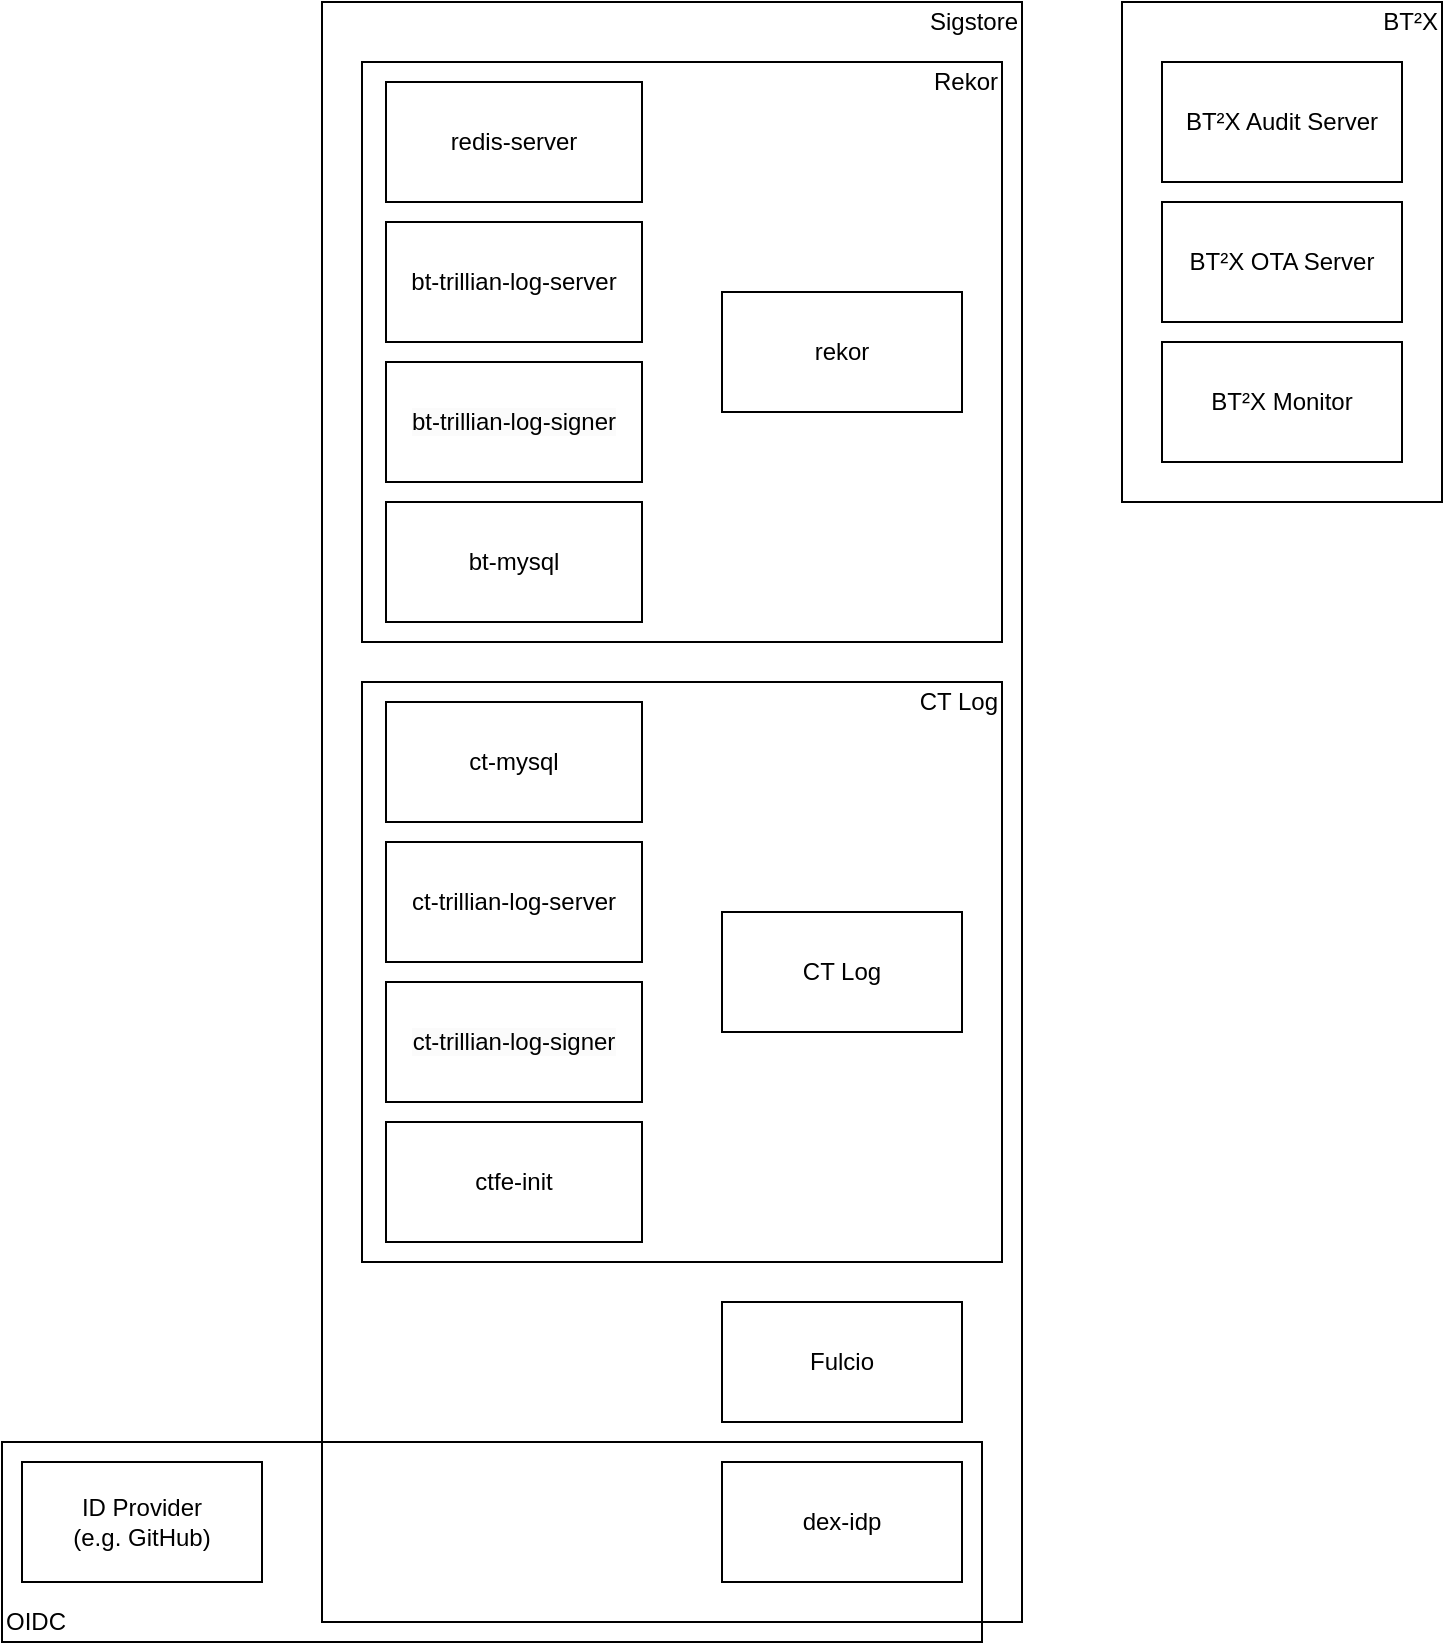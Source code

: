 <mxfile version="24.7.8">
  <diagram name="Page-1" id="JuEx3VDxohhKdRS4J8Q9">
    <mxGraphModel dx="1583" dy="501" grid="1" gridSize="10" guides="1" tooltips="1" connect="1" arrows="1" fold="1" page="1" pageScale="1" pageWidth="850" pageHeight="1100" math="0" shadow="0">
      <root>
        <mxCell id="0" />
        <mxCell id="1" parent="0" />
        <mxCell id="VWizk5HHo87OJSUjZ4Rr-25" value="" style="rounded=0;whiteSpace=wrap;html=1;fillColor=none;" vertex="1" parent="1">
          <mxGeometry x="-80" y="190" width="350" height="810" as="geometry" />
        </mxCell>
        <mxCell id="VWizk5HHo87OJSUjZ4Rr-21" value="" style="rounded=0;whiteSpace=wrap;html=1;fillColor=none;" vertex="1" parent="1">
          <mxGeometry x="-60" y="530" width="320" height="290" as="geometry" />
        </mxCell>
        <mxCell id="VWizk5HHo87OJSUjZ4Rr-20" value="" style="rounded=0;whiteSpace=wrap;html=1;fillColor=none;" vertex="1" parent="1">
          <mxGeometry x="-60" y="220" width="320" height="290" as="geometry" />
        </mxCell>
        <mxCell id="VWizk5HHo87OJSUjZ4Rr-1" value="rekor" style="rounded=0;whiteSpace=wrap;html=1;" vertex="1" parent="1">
          <mxGeometry x="120" y="335" width="120" height="60" as="geometry" />
        </mxCell>
        <mxCell id="VWizk5HHo87OJSUjZ4Rr-2" value="Fulcio" style="rounded=0;whiteSpace=wrap;html=1;" vertex="1" parent="1">
          <mxGeometry x="120" y="840" width="120" height="60" as="geometry" />
        </mxCell>
        <mxCell id="VWizk5HHo87OJSUjZ4Rr-3" value="CT Log" style="rounded=0;whiteSpace=wrap;html=1;" vertex="1" parent="1">
          <mxGeometry x="120" y="645" width="120" height="60" as="geometry" />
        </mxCell>
        <mxCell id="VWizk5HHo87OJSUjZ4Rr-4" value="dex-idp" style="rounded=0;whiteSpace=wrap;html=1;" vertex="1" parent="1">
          <mxGeometry x="120" y="920" width="120" height="60" as="geometry" />
        </mxCell>
        <mxCell id="VWizk5HHo87OJSUjZ4Rr-5" value="BT²X Audit Server" style="rounded=0;whiteSpace=wrap;html=1;" vertex="1" parent="1">
          <mxGeometry x="340" y="220" width="120" height="60" as="geometry" />
        </mxCell>
        <mxCell id="VWizk5HHo87OJSUjZ4Rr-7" value="BT²X OTA Server" style="rounded=0;whiteSpace=wrap;html=1;" vertex="1" parent="1">
          <mxGeometry x="340" y="290" width="120" height="60" as="geometry" />
        </mxCell>
        <mxCell id="VWizk5HHo87OJSUjZ4Rr-8" value="BT²X Monitor" style="rounded=0;whiteSpace=wrap;html=1;" vertex="1" parent="1">
          <mxGeometry x="340" y="360" width="120" height="60" as="geometry" />
        </mxCell>
        <mxCell id="VWizk5HHo87OJSUjZ4Rr-9" value="ID Provider&lt;br&gt;(e.g. GitHub)" style="rounded=0;whiteSpace=wrap;html=1;" vertex="1" parent="1">
          <mxGeometry x="-230" y="920" width="120" height="60" as="geometry" />
        </mxCell>
        <mxCell id="VWizk5HHo87OJSUjZ4Rr-10" value="ctfe-init" style="rounded=0;whiteSpace=wrap;html=1;" vertex="1" parent="1">
          <mxGeometry x="-48" y="750" width="128" height="60" as="geometry" />
        </mxCell>
        <mxCell id="VWizk5HHo87OJSUjZ4Rr-12" value="ct-trillian-log-server" style="rounded=0;whiteSpace=wrap;html=1;" vertex="1" parent="1">
          <mxGeometry x="-48" y="610" width="128" height="60" as="geometry" />
        </mxCell>
        <mxCell id="VWizk5HHo87OJSUjZ4Rr-13" value="&lt;span style=&quot;color: rgb(0, 0, 0); font-family: Helvetica; font-size: 12px; font-style: normal; font-variant-ligatures: normal; font-variant-caps: normal; font-weight: 400; letter-spacing: normal; orphans: 2; text-align: center; text-indent: 0px; text-transform: none; widows: 2; word-spacing: 0px; -webkit-text-stroke-width: 0px; white-space: normal; background-color: rgb(251, 251, 251); text-decoration-thickness: initial; text-decoration-style: initial; text-decoration-color: initial; display: inline !important; float: none;&quot;&gt;ct-trillian-log-signer&lt;/span&gt;" style="rounded=0;whiteSpace=wrap;html=1;" vertex="1" parent="1">
          <mxGeometry x="-48" y="680" width="128" height="60" as="geometry" />
        </mxCell>
        <mxCell id="VWizk5HHo87OJSUjZ4Rr-14" value="bt-trillian-log-server" style="rounded=0;whiteSpace=wrap;html=1;" vertex="1" parent="1">
          <mxGeometry x="-48" y="300" width="128" height="60" as="geometry" />
        </mxCell>
        <mxCell id="VWizk5HHo87OJSUjZ4Rr-15" value="&lt;span style=&quot;color: rgb(0, 0, 0); font-family: Helvetica; font-size: 12px; font-style: normal; font-variant-ligatures: normal; font-variant-caps: normal; font-weight: 400; letter-spacing: normal; orphans: 2; text-align: center; text-indent: 0px; text-transform: none; widows: 2; word-spacing: 0px; -webkit-text-stroke-width: 0px; white-space: normal; background-color: rgb(251, 251, 251); text-decoration-thickness: initial; text-decoration-style: initial; text-decoration-color: initial; display: inline !important; float: none;&quot;&gt;bt-trillian-log-signer&lt;/span&gt;" style="rounded=0;whiteSpace=wrap;html=1;" vertex="1" parent="1">
          <mxGeometry x="-48" y="370" width="128" height="60" as="geometry" />
        </mxCell>
        <mxCell id="VWizk5HHo87OJSUjZ4Rr-16" value="redis-server" style="rounded=0;whiteSpace=wrap;html=1;" vertex="1" parent="1">
          <mxGeometry x="-48" y="230" width="128" height="60" as="geometry" />
        </mxCell>
        <mxCell id="VWizk5HHo87OJSUjZ4Rr-18" value="ct-mysql" style="rounded=0;whiteSpace=wrap;html=1;" vertex="1" parent="1">
          <mxGeometry x="-48" y="540" width="128" height="60" as="geometry" />
        </mxCell>
        <mxCell id="VWizk5HHo87OJSUjZ4Rr-19" value="bt-mysql" style="rounded=0;whiteSpace=wrap;html=1;" vertex="1" parent="1">
          <mxGeometry x="-48" y="440" width="128" height="60" as="geometry" />
        </mxCell>
        <mxCell id="VWizk5HHo87OJSUjZ4Rr-22" value="Rekor" style="text;html=1;align=right;verticalAlign=middle;whiteSpace=wrap;rounded=0;" vertex="1" parent="1">
          <mxGeometry x="200" y="220" width="60" height="20" as="geometry" />
        </mxCell>
        <mxCell id="VWizk5HHo87OJSUjZ4Rr-23" value="CT Log" style="text;html=1;align=right;verticalAlign=middle;whiteSpace=wrap;rounded=0;" vertex="1" parent="1">
          <mxGeometry x="200" y="530" width="60" height="20" as="geometry" />
        </mxCell>
        <mxCell id="VWizk5HHo87OJSUjZ4Rr-24" value="" style="rounded=0;whiteSpace=wrap;html=1;fillColor=none;" vertex="1" parent="1">
          <mxGeometry x="320" y="190" width="160" height="250" as="geometry" />
        </mxCell>
        <mxCell id="VWizk5HHo87OJSUjZ4Rr-26" value="Sigstore" style="text;html=1;align=right;verticalAlign=middle;whiteSpace=wrap;rounded=0;" vertex="1" parent="1">
          <mxGeometry x="210" y="190" width="60" height="20" as="geometry" />
        </mxCell>
        <mxCell id="VWizk5HHo87OJSUjZ4Rr-27" value="BT²X" style="text;html=1;align=right;verticalAlign=middle;whiteSpace=wrap;rounded=0;" vertex="1" parent="1">
          <mxGeometry x="430" y="190" width="50" height="20" as="geometry" />
        </mxCell>
        <mxCell id="VWizk5HHo87OJSUjZ4Rr-28" value="" style="rounded=0;whiteSpace=wrap;html=1;fillColor=none;" vertex="1" parent="1">
          <mxGeometry x="-240" y="910" width="490" height="100" as="geometry" />
        </mxCell>
        <mxCell id="VWizk5HHo87OJSUjZ4Rr-29" value="OIDC&amp;nbsp;" style="text;html=1;align=left;verticalAlign=middle;whiteSpace=wrap;rounded=0;" vertex="1" parent="1">
          <mxGeometry x="-240" y="990" width="60" height="20" as="geometry" />
        </mxCell>
      </root>
    </mxGraphModel>
  </diagram>
</mxfile>
